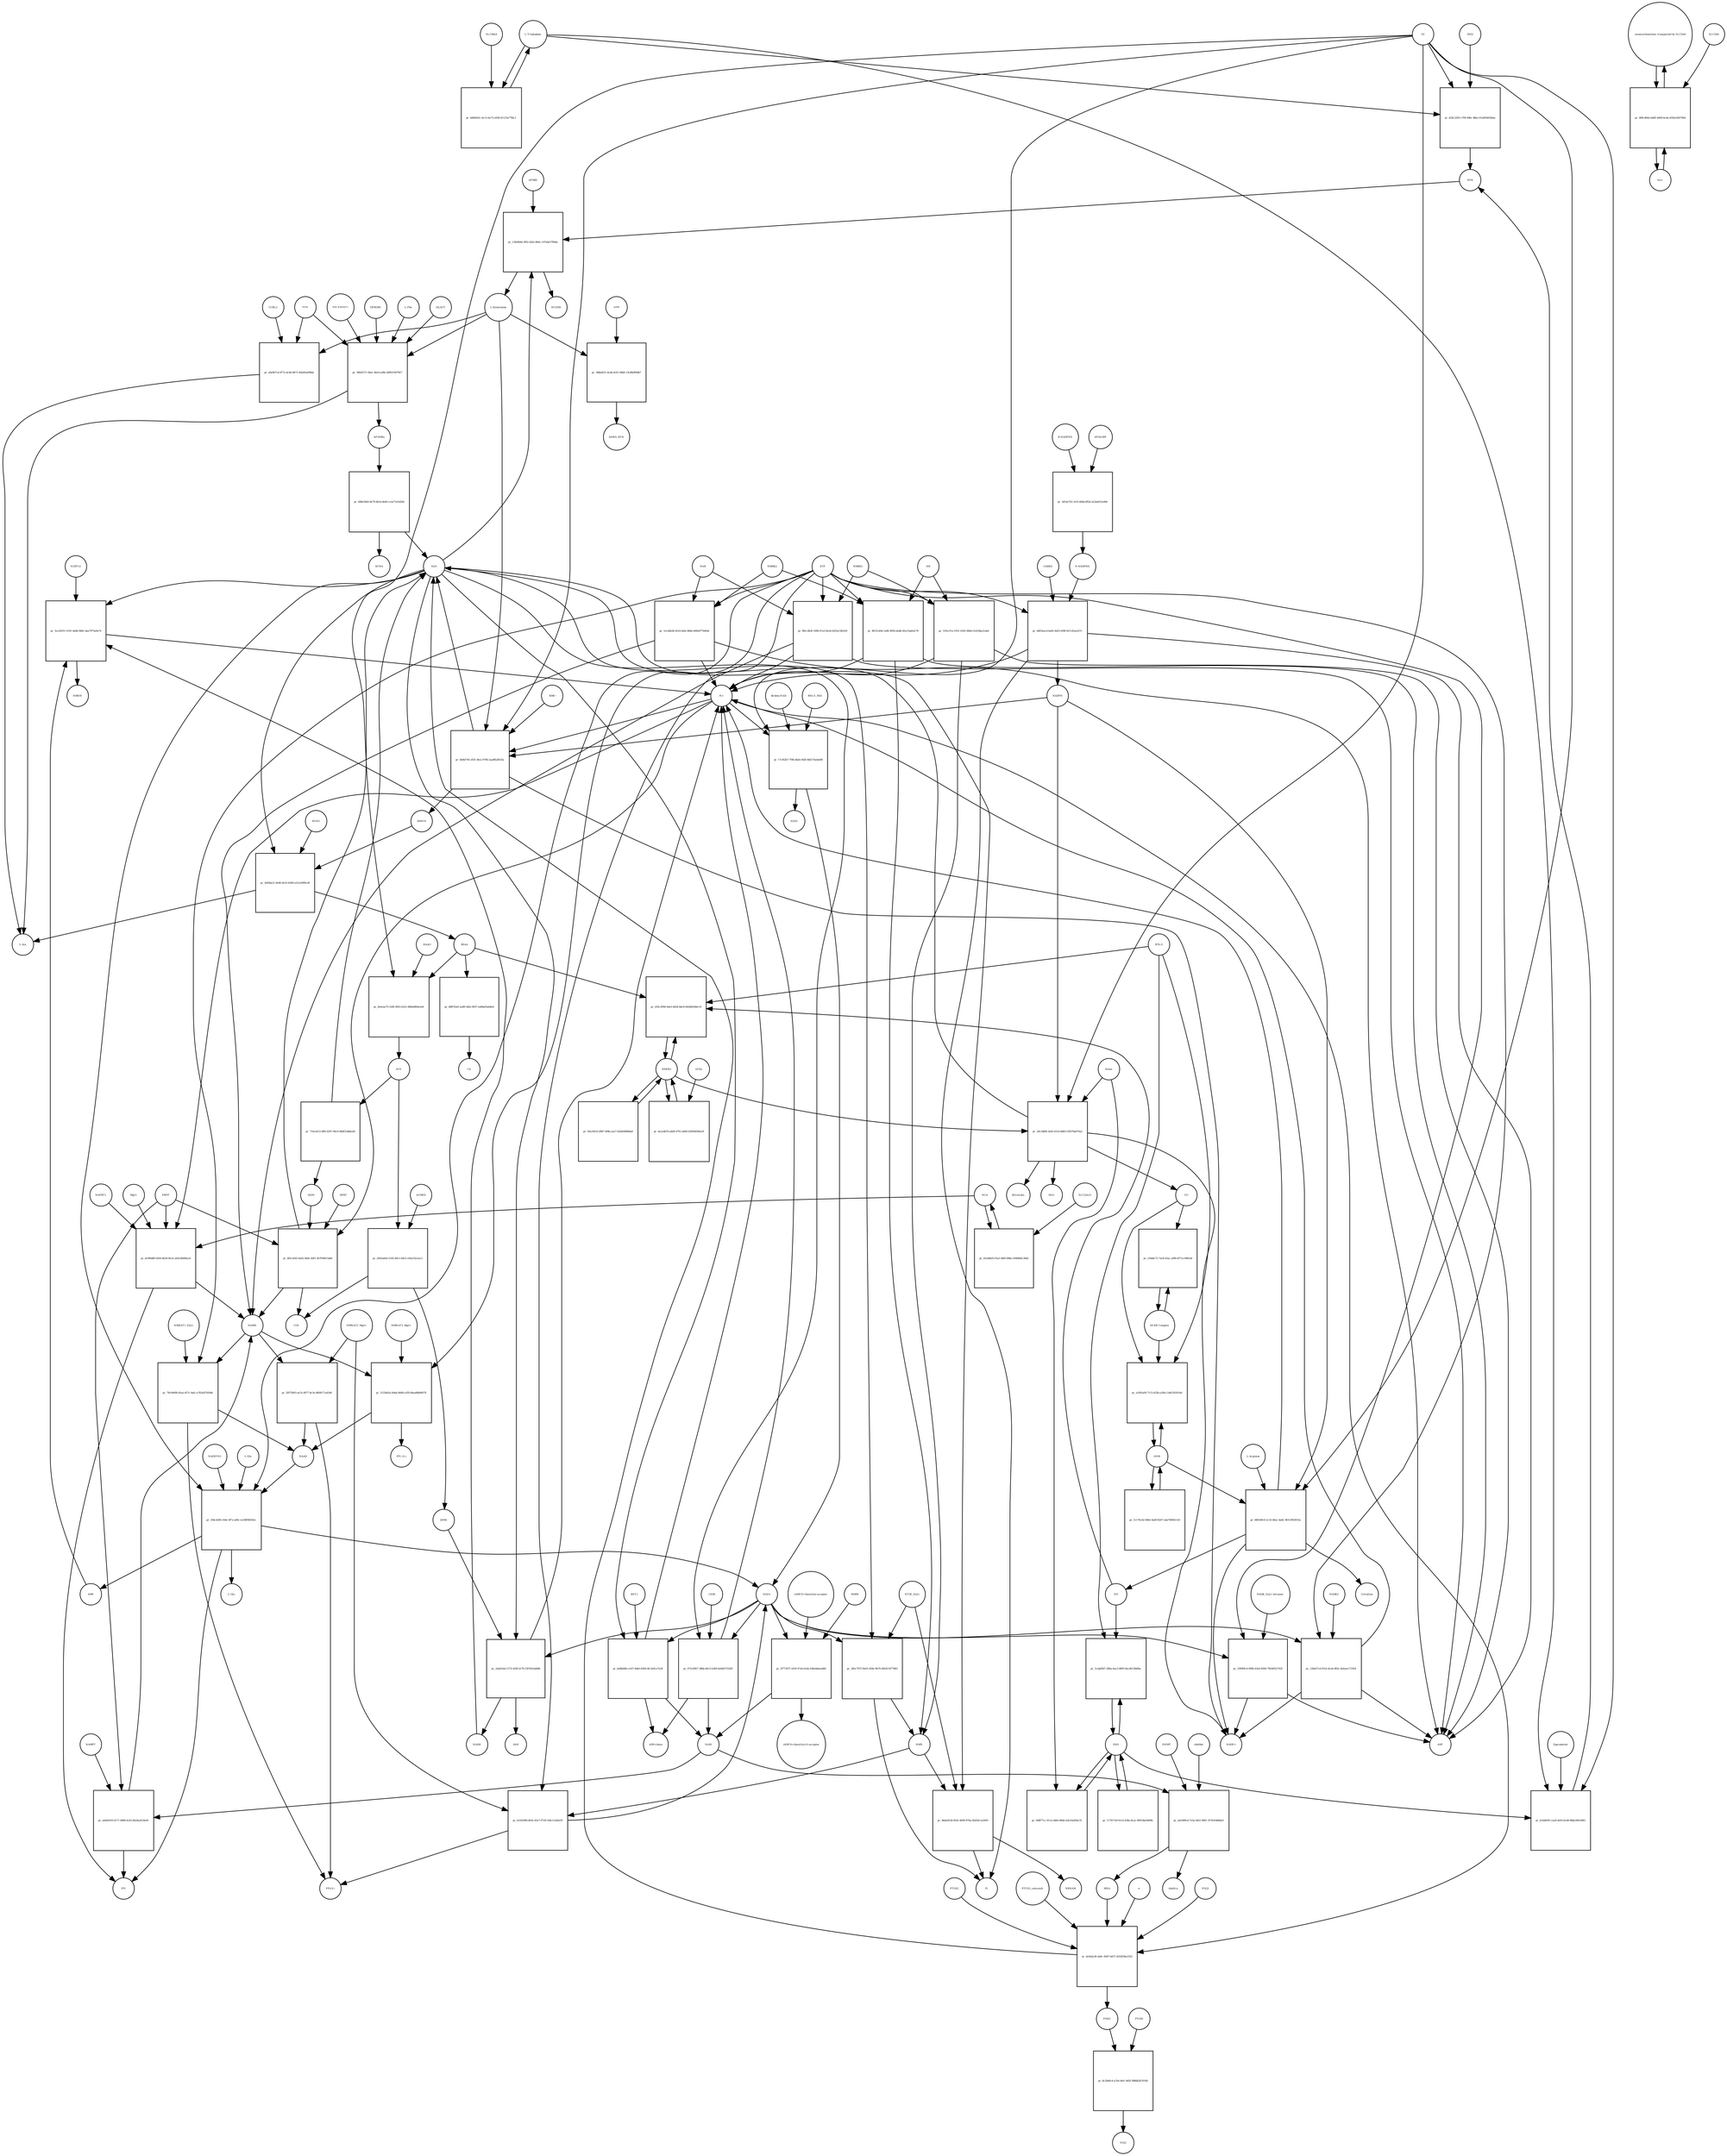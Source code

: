 strict digraph  {
"L-Tryptophan" [annotation="urn_miriam_obo.chebi_CHEBI%3A57912", bipartite=0, cls="simple chemical", fontsize=4, label="L-Tryptophan", shape=circle];
"pr_b06b9a5c-dc13-4a72-a938-d1123a77fbc1" [annotation="", bipartite=1, cls=process, fontsize=4, label="pr_b06b9a5c-dc13-4a72-a938-d1123a77fbc1", shape=square];
SLC36A4 [annotation=urn_miriam_uniprot_Q6YBV0, bipartite=0, cls=macromolecule, fontsize=4, label=SLC36A4, shape=circle];
"pr_d24c2283-c769-49bc-88ee-61a8566546ae" [annotation="", bipartite=1, cls=process, fontsize=4, label="pr_d24c2283-c769-49bc-88ee-61a8566546ae", shape=square];
NFK [annotation="urn_miriam_obo.chebi_CHEBI%3A18377", bipartite=0, cls="simple chemical", fontsize=4, label=NFK, shape=circle];
IDO2 [annotation=urn_miriam_uniprot_Q6ZQW0, bipartite=0, cls=macromolecule, fontsize=4, label=IDO2, shape=circle];
O2 [annotation="urn_miriam_obo.chebi_CHEBI%3A15379", bipartite=0, cls="simple chemical", fontsize=4, label=O2, shape=circle];
"pr_b10d45f5-cea9-4d10-bc68-88da304106f2" [annotation="", bipartite=1, cls=process, fontsize=4, label="pr_b10d45f5-cea9-4d10-bc68-88da304106f2", shape=square];
IDO1 [annotation=urn_miriam_uniprot_P14902, bipartite=0, cls=complex, fontsize=4, label=IDO1, shape=circle];
Epacadostat [annotation="", bipartite=0, cls="simple chemical", fontsize=4, label=Epacadostat, shape=circle];
"pr_136efb0d-3f82-442e-864c-c97abe3780da" [annotation="", bipartite=1, cls=process, fontsize=4, label="pr_136efb0d-3f82-442e-864c-c97abe3780da", shape=square];
"L-Kynurenine" [annotation="urn_miriam_obo.chebi_CHEBI%3A16946", bipartite=0, cls="simple chemical", fontsize=4, label="L-Kynurenine", shape=circle];
AFMID [annotation=urn_miriam_uniprot_Q63HM1, bipartite=0, cls=macromolecule, fontsize=4, label=AFMID, shape=circle];
H2O [annotation="urn_miriam_obo.chebi_CHEBI%3A15377", bipartite=0, cls="simple chemical", fontsize=4, label=H2O, shape=circle];
HCOOH [annotation="urn_miriam_obo.chebi_CHEBI%3A30751", bipartite=0, cls="simple chemical", fontsize=4, label=HCOOH, shape=circle];
"pr_58fd2571-04a1-4fa9-a28b-2d9931907827" [annotation="", bipartite=1, cls=process, fontsize=4, label="pr_58fd2571-04a1-4fa9-a28b-2d9931907827", shape=square];
"AP-DOBu" [annotation="urn_miriam_obo.chebi_CHEBI%3A17442", bipartite=0, cls="simple chemical", fontsize=4, label="AP-DOBu", shape=circle];
"PXLP-KYAT1" [annotation="urn_miriam_uniprot_Q16773|urn_miriam_obo.chebi_CHEBI%3A18405", bipartite=0, cls="complex multimer", fontsize=4, label="PXLP-KYAT1", shape=circle];
I3PROPA [annotation="urn_miriam_obo.chebi_CHEBI%3A43580", bipartite=0, cls=macromolecule, fontsize=4, label=I3PROPA, shape=circle];
"L-Phe" [annotation="urn_miriam_obo.chebi_CHEBI%3A58095", bipartite=0, cls="simple chemical", fontsize=4, label="L-Phe", shape=circle];
I3LACT [annotation="urn_miriam_obo.chebi_CHEBI%3A55528", bipartite=0, cls=macromolecule, fontsize=4, label=I3LACT, shape=circle];
PYR [annotation="urn_miriam_obo.chebi_CHEBI%3A15361", bipartite=0, cls="simple chemical", fontsize=4, label=PYR, shape=circle];
"L-Ala" [annotation="urn_miriam_obo.chebi_CHEBI%3A57972", bipartite=0, cls="simple chemical", fontsize=4, label="L-Ala", shape=circle];
"pr_a8a967cd-877a-4c84-8673-49a0feaf08da" [annotation="", bipartite=1, cls=process, fontsize=4, label="pr_a8a967cd-877a-4c84-8673-49a0feaf08da", shape=square];
CCBL2 [annotation=urn_miriam_uniprot_Q6YP21, bipartite=0, cls="macromolecule multimer", fontsize=4, label=CCBL2, shape=circle];
"pr_688e58d3-8e79-4b1d-bb4f-ccea7141d20d" [annotation="", bipartite=1, cls=process, fontsize=4, label="pr_688e58d3-8e79-4b1d-bb4f-ccea7141d20d", shape=square];
KYNA [annotation="urn_miriam_obo.chebi_CHEBI%3A18344", bipartite=0, cls="simple chemical", fontsize=4, label=KYNA, shape=circle];
"pr_6b9ef781-d5f1-4fe2-979b-2aa8fb2f633a" [annotation="", bipartite=1, cls=process, fontsize=4, label="pr_6b9ef781-d5f1-4fe2-979b-2aa8fb2f633a", shape=square];
"3HKYN" [annotation="urn_miriam_obo.chebi_CHEBI%3A17380", bipartite=0, cls="simple chemical", fontsize=4, label="3HKYN", shape=circle];
KMO [annotation=urn_miriam_uniprot_O15229, bipartite=0, cls=macromolecule, fontsize=4, label=KMO, shape=circle];
NADPH [annotation="urn_miriam_obo.chebi_CHEBI%3A16474", bipartite=0, cls="simple chemical", fontsize=4, label=NADPH, shape=circle];
"H+" [annotation="urn_miriam_obo.chebi_CHEBI%3A15378", bipartite=0, cls="simple chemical", fontsize=4, label="H+", shape=circle];
"NADP+" [annotation="urn_miriam_obo.chebi_CHEBI%3A18009", bipartite=0, cls="simple chemical", fontsize=4, label="NADP+", shape=circle];
"pr_4ef6ba21-de46-4e52-b569-e22cb3f85cdf" [annotation="", bipartite=1, cls=process, fontsize=4, label="pr_4ef6ba21-de46-4e52-b569-e22cb3f85cdf", shape=square];
"3HAA" [annotation="urn_miriam_obo.chebi_CHEBI%3A15793", bipartite=0, cls="simple chemical", fontsize=4, label="3HAA", shape=circle];
KYNU [annotation=urn_miriam_uniprot_Q16719, bipartite=0, cls="macromolecule multimer", fontsize=4, label=KYNU, shape=circle];
"pr_8eeeae75-528f-4953-b321-d864d964e2e6" [annotation="", bipartite=1, cls=process, fontsize=4, label="pr_8eeeae75-528f-4953-b321-d864d964e2e6", shape=square];
ACS [annotation="urn_miriam_obo.chebi_CHEBI%3A29044", bipartite=0, cls="simple chemical", fontsize=4, label=ACS, shape=circle];
HAAO [annotation=urn_miriam_uniprot_P46952, bipartite=0, cls=macromolecule, fontsize=4, label=HAAO, shape=circle];
"pr_d3b5a0eb-2183-4d11-b9c5-c6facf2e2ac2" [annotation="", bipartite=1, cls=process, fontsize=4, label="pr_d3b5a0eb-2183-4d11-b9c5-c6facf2e2ac2", shape=square];
"2AMA" [annotation="urn_miriam_obo.chebi_CHEBI%3A15745", bipartite=0, cls="simple chemical", fontsize=4, label="2AMA", shape=circle];
ACMSD [annotation=urn_miriam_uniprot_Q8TDX5, bipartite=0, cls="macromolecule multimer", fontsize=4, label=ACMSD, shape=circle];
CO2 [annotation="urn_miriam_obo.chebi_CHEBI%3A16526", bipartite=0, cls="simple chemical", fontsize=4, label=CO2, shape=circle];
"pr_2ab41fed-1572-454f-b17b-53f1f0cbdd9b" [annotation="", bipartite=1, cls=process, fontsize=4, label="pr_2ab41fed-1572-454f-b17b-53f1f0cbdd9b", shape=square];
"2AM" [annotation="urn_miriam_obo.chebi_CHEBI%3A16886", bipartite=0, cls="simple chemical", fontsize=4, label="2AM", shape=circle];
"NAD+" [annotation="urn_miriam_obo.chebi_CHEBI%3A57540", bipartite=0, cls="simple chemical", fontsize=4, label="NAD+", shape=circle];
NADH [annotation="urn_miriam_obo.chebi_CHEBI%3A57945", bipartite=0, cls="simple chemical", fontsize=4, label=NADH, shape=circle];
"pr_716ce613-0ff6-4397-96c9-98df318bdcb8" [annotation="", bipartite=1, cls=process, fontsize=4, label="pr_716ce613-0ff6-4397-96c9-98df318bdcb8", shape=square];
QUIN [annotation="urn_miriam_obo.chebi_CHEBI%3A16675", bipartite=0, cls="simple chemical", fontsize=4, label=QUIN, shape=circle];
"pr_58bebf31-dcdd-4c61-94b6-13c88eff8db7" [annotation="", bipartite=1, cls=process, fontsize=4, label="pr_58bebf31-dcdd-4c61-94b6-13c88eff8db7", shape=square];
AHR [annotation=urn_miriam_uniprot_P35869, bipartite=0, cls=macromolecule, fontsize=4, label=AHR, shape=circle];
"AHR/L-KYN" [annotation="", bipartite=0, cls=complex, fontsize=4, label="AHR/L-KYN", shape=circle];
"pr_5cabd5b7-286a-4ac2-8895-8ec4613bbfba" [annotation="", bipartite=1, cls=process, fontsize=4, label="pr_5cabd5b7-286a-4ac2-8895-8ec4613bbfba", shape=square];
NO [annotation="urn_miriam_obo.chebi_CHEBI%3A16480", bipartite=0, cls="simple chemical", fontsize=4, label=NO, shape=circle];
"IFN-G" [annotation=urn_miriam_uniprot_Q14609, bipartite=0, cls=macromolecule, fontsize=4, label="IFN-G", shape=circle];
iNOS [annotation=urn_miriam_uniprot_P35228, bipartite=0, cls=macromolecule, fontsize=4, label=iNOS, shape=circle];
"pr_a1002ef4-7115-433b-a29d-c1dd1502014d" [annotation="", bipartite=1, cls=process, fontsize=4, label="pr_a1002ef4-7115-433b-a29d-c1dd1502014d", shape=square];
"Nf-KB Complex" [annotation="urn_miriam_uniprot_P19838|urn_miriam_uniprot_Q04206|urn_miriam_uniprot_Q00653", bipartite=0, cls=complex, fontsize=4, label="Nf-KB Complex", shape=circle];
CO [annotation="urn_miriam_obo.chebi_CHEBI%3A17245", bipartite=0, cls="simple chemical", fontsize=4, label=CO, shape=circle];
"L-Arginine" [annotation="urn_miriam_obo.chebi_CHEBI%3A16467", bipartite=0, cls="simple chemical", fontsize=4, label="L-Arginine", shape=circle];
"pr_680249c6-2c33-46ac-ba8c-96313f02933a" [annotation="", bipartite=1, cls=process, fontsize=4, label="pr_680249c6-2c33-46ac-ba8c-96313f02933a", shape=square];
Citrulline [annotation="urn_miriam_obo.chebi_CHEBI%3A16349", bipartite=0, cls="simple chemical", fontsize=4, label=Citrulline, shape=circle];
"pr_5c176cd2-9d0e-4a49-8247-ada706941143" [annotation="", bipartite=1, cls=process, fontsize=4, label="pr_5c176cd2-9d0e-4a49-8247-ada706941143", shape=square];
"pr_7c7617a9-61c6-438a-8cac-8f053be9409b" [annotation="", bipartite=1, cls=process, fontsize=4, label="pr_7c7617a9-61c6-438a-8cac-8f053be9409b", shape=square];
"R-NADPHX" [annotation="urn_miriam_obo.chebi_CHEBI%3A64085", bipartite=0, cls="simple chemical", fontsize=4, label="R-NADPHX", shape=circle];
"pr_3d14e702-3cf3-40bb-8f5d-2a24a812e49d" [annotation="", bipartite=1, cls=process, fontsize=4, label="pr_3d14e702-3cf3-40bb-8f5d-2a24a812e49d", shape=square];
"S-NADPHX" [annotation="urn_miriam_obo.chebi_CHEBI%3A64084", bipartite=0, cls="simple chemical", fontsize=4, label="S-NADPHX", shape=circle];
APOA1BP [annotation=urn_miriam_uniprot_O95544, bipartite=0, cls="macromolecule multimer", fontsize=4, label=APOA1BP, shape=circle];
"pr_dd93eacd-ba83-4d25-b99f-bf1145ae437c" [annotation="", bipartite=1, cls=process, fontsize=4, label="pr_dd93eacd-ba83-4d25-b99f-bf1145ae437c", shape=square];
CARKD [annotation=urn_miriam_uniprot_Q8IW45, bipartite=0, cls=macromolecule, fontsize=4, label=CARKD, shape=circle];
ATP [annotation="urn_miriam_obo.chebi_CHEBI%3A30616", bipartite=0, cls="simple chemical", fontsize=4, label=ATP, shape=circle];
ADP [annotation="urn_miriam_obo.chebi_CHEBI%3A456216", bipartite=0, cls="simple chemical", fontsize=4, label=ADP, shape=circle];
Pi [annotation="urn_miriam_obo.chebi_CHEBI%3A18367", bipartite=0, cls="simple chemical", fontsize=4, label=Pi, shape=circle];
"pr_12bb37cd-931d-4ceb-983c-6afeee171854" [annotation="", bipartite=1, cls=process, fontsize=4, label="pr_12bb37cd-931d-4ceb-983c-6afeee171854", shape=square];
NADK2 [annotation=urn_miriam_uniprot_Q4G0N4, bipartite=0, cls="macromolecule multimer", fontsize=4, label=NADK2, shape=circle];
NAMN [annotation="urn_miriam_obo.chebi_CHEBI%3A15763", bipartite=0, cls="simple chemical", fontsize=4, label=NAMN, shape=circle];
"pr_1533b45a-b9ab-4088-a1f8-0bead8d04078" [annotation="", bipartite=1, cls=process, fontsize=4, label="pr_1533b45a-b9ab-4088-a1f8-0bead8d04078", shape=square];
NAAD [annotation="urn_miriam_obo.chebi_CHEBI%3A18304", bipartite=0, cls="simple chemical", fontsize=4, label=NAAD, shape=circle];
"NMNAT3_Mg2+" [annotation="urn_miriam_uniprot_Q96T66|urn_miriam_obo.chebi_CHEBI%3A18420", bipartite=0, cls="complex multimer", fontsize=4, label="NMNAT3_Mg2+", shape=circle];
"PPi (3-)" [annotation="urn_miriam_obo.chebi_CHEBI%3A33019", bipartite=0, cls="simple chemical", fontsize=4, label="PPi (3-)", shape=circle];
"pr_5f975003-ae7e-4977-bc3e-8608171a4340" [annotation="", bipartite=1, cls=process, fontsize=4, label="pr_5f975003-ae7e-4977-bc3e-8608171a4340", shape=square];
"NMNAT2_Mg2+" [annotation="urn_miriam_uniprot_Q9BZQ4|urn_miriam_obo.chebi_CHEBI%3A18420", bipartite=0, cls=complex, fontsize=4, label="NMNAT2_Mg2+", shape=circle];
"PPi(3-)" [annotation="urn_miriam_obo.chebi_CHEBI%3A33019", bipartite=0, cls="simple chemical", fontsize=4, label="PPi(3-)", shape=circle];
NAR [annotation="urn_miriam_obo.chebi_CHEBI%3A58527", bipartite=0, cls="simple chemical", fontsize=4, label=NAR, shape=circle];
"pr_89cc9b3f-1698-47a3-8e2d-42f3a12fb220" [annotation="", bipartite=1, cls=process, fontsize=4, label="pr_89cc9b3f-1698-47a3-8e2d-42f3a12fb220", shape=square];
NMRK1 [annotation=urn_miriam_uniprot_Q9NWW6, bipartite=0, cls=macromolecule, fontsize=4, label=NMRK1, shape=circle];
"pr_1ec4db36-d1e9-4afe-8b8e-b90e877b4f4d" [annotation="", bipartite=1, cls=process, fontsize=4, label="pr_1ec4db36-d1e9-4afe-8b8e-b90e877b4f4d", shape=square];
NMRK2 [annotation=urn_miriam_uniprot_Q9NPI5, bipartite=0, cls=macromolecule, fontsize=4, label=NMRK2, shape=circle];
"pr_184c4284-10dc-4f7a-a60c-ee36f94503ec" [annotation="", bipartite=1, cls=process, fontsize=4, label="pr_184c4284-10dc-4f7a-a60c-ee36f94503ec", shape=square];
NADSYN1 [annotation=urn_miriam_uniprot_Q6IA69, bipartite=0, cls="macromolecule multimer", fontsize=4, label=NADSYN1, shape=circle];
"L-Gln" [annotation="urn_miriam_obo.chebi_CHEBI%3A58359", bipartite=0, cls="simple chemical", fontsize=4, label="L-Gln", shape=circle];
"L-Glu" [annotation="urn_miriam_obo.chebi_CHEBI%3A29985", bipartite=0, cls="simple chemical", fontsize=4, label="L-Glu", shape=circle];
AMP [annotation="urn_miriam_obo.chebi_CHEBI%3A16027", bipartite=0, cls="simple chemical", fontsize=4, label=AMP, shape=circle];
PPi [annotation="urn_miriam_obo.chebi_CHEBI%3A29888", bipartite=0, cls="simple chemical", fontsize=4, label=PPi, shape=circle];
NMN [annotation="urn_miriam_obo.chebi_CHEBI%3A14649", bipartite=0, cls="simple chemical", fontsize=4, label=NMN, shape=circle];
"pr_b10250f8-d03e-45a7-9729-326c1c6d2e5f" [annotation="", bipartite=1, cls=process, fontsize=4, label="pr_b10250f8-d03e-45a7-9729-326c1c6d2e5f", shape=square];
NR [annotation="urn_miriam_obo.chebi_CHEBI%3A15927", bipartite=0, cls="simple chemical", fontsize=4, label=NR, shape=circle];
"pr_319ccf1a-1031-4182-96b6-01d14ba21ab4" [annotation="", bipartite=1, cls=process, fontsize=4, label="pr_319ccf1a-1031-4182-96b6-01d14ba21ab4", shape=square];
"pr_8015c40d-1a66-4956-bedb-45a15adeb178" [annotation="", bipartite=1, cls=process, fontsize=4, label="pr_8015c40d-1a66-4956-bedb-45a15adeb178", shape=square];
NCA [annotation="urn_miriam_obo.chebi_CHEBI%3A32544", bipartite=0, cls="simple chemical", fontsize=4, label=NCA, shape=circle];
"pr_dcf89d8f-6264-4b34-9ec6-2d3a38d40a1d" [annotation="", bipartite=1, cls=process, fontsize=4, label="pr_dcf89d8f-6264-4b34-9ec6-2d3a38d40a1d", shape=square];
NAPRT1 [annotation=urn_miriam_uniprot_Q6XQN6, bipartite=0, cls="macromolecule multimer", fontsize=4, label=NAPRT1, shape=circle];
"Mg2+" [annotation="urn_miriam_obo.chebi_CHEBI%3A18420", bipartite=0, cls="simple chemical", fontsize=4, label="Mg2+", shape=circle];
PRPP [annotation="urn_miriam_obo.chebi_CHEBI%3A17111", bipartite=0, cls="simple chemical", fontsize=4, label=PRPP, shape=circle];
"pr_5f773471-b33f-47a4-b1da-b3be4deaa466" [annotation="", bipartite=1, cls=process, fontsize=4, label="pr_5f773471-b33f-47a4-b1da-b3be4deaa466", shape=square];
NAM [annotation="urn_miriam_obo.chebi_CHEBI%3A17154", bipartite=0, cls="simple chemical", fontsize=4, label=NAM, shape=circle];
PARPs [annotation="urn_miriam_uniprot_Q8N5Y8|urn_miriam_uniprot_Q53GL7|urn_miriam_uniprot_Q8IXQ6", bipartite=0, cls=macromolecule, fontsize=4, label=PARPs, shape=circle];
"(ADP-D-ribosyl)(n)-acceptor" [annotation="urn_miriam_obo.chebi_CHEBI%3A133202", bipartite=0, cls="simple chemical", fontsize=4, label="(ADP-D-ribosyl)(n)-acceptor", shape=circle];
"(ADP-D-ribosyl)(n+1)-acceptor" [annotation="urn_miriam_obo.chebi_CHEBI%3A133203", bipartite=0, cls="simple chemical", fontsize=4, label="(ADP-D-ribosyl)(n+1)-acceptor", shape=circle];
"pr_a4442010-6171-4890-b143-6b24a2fc8e50" [annotation="", bipartite=1, cls=process, fontsize=4, label="pr_a4442010-6171-4890-b143-6b24a2fc8e50", shape=square];
NAMPT [annotation=urn_miriam_uniprot_P43490, bipartite=0, cls=macromolecule, fontsize=4, label=NAMPT, shape=circle];
"pr_a9c689cd-7e3a-4451-88f1-357b35486da5" [annotation="", bipartite=1, cls=process, fontsize=4, label="pr_a9c689cd-7e3a-4451-88f1-357b35486da5", shape=square];
MNA [annotation="urn_miriam_obo.chebi_CHEBI%3A16797", bipartite=0, cls="simple chemical", fontsize=4, label=MNA, shape=circle];
NNMT [annotation=urn_miriam_uniprot_P40261, bipartite=0, cls=macromolecule, fontsize=4, label=NNMT, shape=circle];
AdoMet [annotation="urn_miriam_obo.chebi_CHEBI%3A15414", bipartite=0, cls="simple chemical", fontsize=4, label=AdoMet, shape=circle];
AdoHcy [annotation="urn_miriam_obo.chebi_CHEBI%3A16680", bipartite=0, cls="simple chemical", fontsize=4, label=AdoHcy, shape=circle];
"pr_4f5c3443-4a92-46dc-b0f1-3b7f94815dd4" [annotation="", bipartite=1, cls=process, fontsize=4, label="pr_4f5c3443-4a92-46dc-b0f1-3b7f94815dd4", shape=square];
QPRT [annotation=urn_miriam_uniprot_Q15274, bipartite=0, cls=macromolecule, fontsize=4, label=QPRT, shape=circle];
"pr_3369f9c4-0906-43e0-8564-7fb56952742f" [annotation="", bipartite=1, cls=process, fontsize=4, label="pr_3369f9c4-0906-43e0-8564-7fb56952742f", shape=square];
"NADK_Zn2+ tetramer" [annotation="urn_miriam_uniprot_O95544|urn_miriam_obo.chebi_CHEBI%3A29105", bipartite=0, cls="complex multimer", fontsize=4, label="NADK_Zn2+ tetramer", shape=circle];
"pr_b44bd4fe-a167-4de6-b560-4fc3e9ce7a28" [annotation="", bipartite=1, cls=process, fontsize=4, label="pr_b44bd4fe-a167-4de6-b560-4fc3e9ce7a28", shape=square];
"ADP-ribose" [annotation="urn_miriam_obo.chebi_CHEBI%3A57967", bipartite=0, cls="simple chemical", fontsize=4, label="ADP-ribose", shape=circle];
BST1 [annotation=urn_miriam_uniprot_Q10588, bipartite=0, cls="macromolecule multimer", fontsize=4, label=BST1, shape=circle];
"pr_972c60b7-38bb-46c5-b369-4ebfd37354f1" [annotation="", bipartite=1, cls=process, fontsize=4, label="pr_972c60b7-38bb-46c5-b369-4ebfd37354f1", shape=square];
CD38 [annotation=urn_miriam_uniprot_P28907, bipartite=0, cls=macromolecule, fontsize=4, label=CD38, shape=circle];
"dh-beta-NAD" [annotation="urn_miriam_obo.chebi_CHEBI%3A90171|urn_miriam_obo.chebi_CHEBI%3A90174", bipartite=0, cls="simple chemical", fontsize=4, label="dh-beta-NAD", shape=circle];
"pr_17cf42b7-7f9b-4beb-9d2f-6b6174a0a6f8" [annotation="", bipartite=1, cls=process, fontsize=4, label="pr_17cf42b7-7f9b-4beb-9d2f-6b6174a0a6f8", shape=square];
H2O2 [annotation="urn_miriam_obo.chebi_CHEBI%3A16240", bipartite=0, cls="simple chemical", fontsize=4, label=H2O2, shape=circle];
RNLS_FAD [annotation="urn_miriam_uniprot_Q5VYX0|urn_miriam_obo.chebi_CHEBI%3A16238", bipartite=0, cls=complex, fontsize=4, label=RNLS_FAD, shape=circle];
"pr_3b5c7675-9e03-458e-9b70-492d11877883" [annotation="", bipartite=1, cls=process, fontsize=4, label="pr_3b5c7675-9e03-458e-9b70-492d11877883", shape=square];
"NT5E_Zn2+" [annotation="urn_miriam_uniprot_P21589|urn_miriam_obo.chebi_CHEBI%3A29105", bipartite=0, cls="complex multimer", fontsize=4, label="NT5E_Zn2+", shape=circle];
"pr_46da923d-003e-4099-870a-d5d30c1a2093" [annotation="", bipartite=1, cls=process, fontsize=4, label="pr_46da923d-003e-4099-870a-d5d30c1a2093", shape=square];
NRNAM [annotation="urn_miriam_obo.chebi_CHEBI%3A15927", bipartite=0, cls="simple chemical", fontsize=4, label=NRNAM, shape=circle];
"pr_d1ed8a93-f5a3-4bf0-89be-5940bf6c38d2" [annotation="", bipartite=1, cls=process, fontsize=4, label="pr_d1ed8a93-f5a3-4bf0-89be-5940bf6c38d2", shape=square];
SLC22A13 [annotation=urn_miriam_uniprot_Q9Y226, bipartite=0, cls=macromolecule, fontsize=4, label=SLC22A13, shape=circle];
"pr_5ce30351-0191-4a8b-98d1-daa7973a9a74" [annotation="", bipartite=1, cls=process, fontsize=4, label="pr_5ce30351-0191-4a8b-98d1-daa7973a9a74", shape=square];
NMNH [annotation="urn_miriam_obo.chebi_CHEBI%3A74452", bipartite=0, cls="simple chemical", fontsize=4, label=NMNH, shape=circle];
NUDT12 [annotation=urn_miriam_uniprot_Q9BQG2, bipartite=0, cls=macromolecule, fontsize=4, label=NUDT12, shape=circle];
"pr_78c04699-d1ae-457c-bafc-e765a874504b" [annotation="", bipartite=1, cls=process, fontsize=4, label="pr_78c04699-d1ae-457c-bafc-e765a874504b", shape=square];
"NMNAT1_Zn2+" [annotation="urn_miriam_uniprot_Q9HAN9|urn_miriam_obo.chebi_CHEBI%3A29105", bipartite=0, cls="complex multimer", fontsize=4, label="NMNAT1_Zn2+", shape=circle];
PGG2 [annotation="urn_miriam_obo.chebi_CHEBI%3A27647", bipartite=0, cls="simple chemical", fontsize=4, label=PGG2, shape=circle];
"pr_dc6a6a30-ab9c-49d7-b437-d16283ba1052" [annotation="", bipartite=1, cls=process, fontsize=4, label="pr_dc6a6a30-ab9c-49d7-b437-d16283ba1052", shape=square];
PGH2 [annotation="urn_miriam_obo.chebi_CHEBI%3A15554", bipartite=0, cls="simple chemical", fontsize=4, label=PGH2, shape=circle];
PTGS2 [annotation=urn_miriam_uniprot_P35354, bipartite=0, cls="macromolecule multimer", fontsize=4, label=PTGS2, shape=circle];
PTCS2_celecoxib [annotation="urn_miriam_uniprot_P35354|urn_miriam_obo.chebi_CHEBI%3A41423", bipartite=0, cls=complex, fontsize=4, label=PTCS2_celecoxib, shape=circle];
"e-" [annotation="urn_miriam_obo.chebi_CHEBI%3A10545", bipartite=0, cls="simple chemical", fontsize=4, label="e-", shape=circle];
"pr_8c2bd0c4-a7e6-4efc-8d5f-988db2b76180" [annotation="", bipartite=1, cls=process, fontsize=4, label="pr_8c2bd0c4-a7e6-4efc-8d5f-988db2b76180", shape=square];
PGI2 [annotation="urn_miriam_obo.chebi_CHEBI%3A15552", bipartite=0, cls="simple chemical", fontsize=4, label=PGI2, shape=circle];
PTGIS [annotation=urn_miriam_uniprot_Q16647, bipartite=0, cls=macromolecule, fontsize=4, label=PTGIS, shape=circle];
"monocarboxylates transported by SLC5A8" [annotation="", bipartite=0, cls="simple chemical", fontsize=4, label="monocarboxylates transported by SLC5A8", shape=circle];
"pr_406c4b0a-bdd5-4466-bcda-d18ee260749d" [annotation="", bipartite=1, cls=process, fontsize=4, label="pr_406c4b0a-bdd5-4466-bcda-d18ee260749d", shape=square];
SLC5A8 [annotation=urn_miriam_uniprot_Q8N695, bipartite=0, cls=macromolecule, fontsize=4, label=SLC5A8, shape=circle];
"Na+" [annotation="urn_miriam_obo.chebi_CHEBI%3A29101", bipartite=0, cls="simple chemical", fontsize=4, label="Na+", shape=circle];
HMOX1 [annotation="", bipartite=0, cls=macromolecule, fontsize=4, label=HMOX1, shape=circle];
"pr_d35c3994-9ab3-4d34-bbc8-642b8436bc10" [annotation="", bipartite=1, cls=process, fontsize=4, label="pr_d35c3994-9ab3-4d34-bbc8-642b8436bc10", shape=square];
"pr_50a10010-d967-4f8b-a2a7-642b04f886a8" [annotation="", bipartite=1, cls=process, fontsize=4, label="pr_50a10010-d967-4f8b-a2a7-642b04f886a8", shape=square];
Heme [annotation="urn_miriam_obo.chebi_CHEBI%3A30413", bipartite=0, cls="simple chemical", fontsize=4, label=Heme, shape=circle];
"pr_29c248f8-3e05-4314-8d65-f39378e670a2" [annotation="", bipartite=1, cls=process, fontsize=4, label="pr_29c248f8-3e05-4314-8d65-f39378e670a2", shape=square];
Biliverdin [annotation="urn_miriam_obo.chebi_CHEBI%3A17033", bipartite=0, cls="simple chemical", fontsize=4, label=Biliverdin, shape=circle];
"Fe2+" [annotation="urn_miriam_obo.chebi_CHEBI%3A29033", bipartite=0, cls="simple chemical", fontsize=4, label="Fe2+", shape=circle];
"pr_6a1edb76-a8d9-4791-b660-65f09d506e59" [annotation="", bipartite=1, cls=process, fontsize=4, label="pr_6a1edb76-a8d9-4791-b660-65f09d506e59", shape=square];
Orf3a [annotation="urn_miriam_ncbiprotein_BCD58754|urn_miriam_uniprot_P0DTC3", bipartite=0, cls=macromolecule, fontsize=4, label=Orf3a, shape=circle];
"pr_cf4ddc72-7a54-43ac-af96-6f71cc996cbf" [annotation="", bipartite=1, cls=process, fontsize=4, label="pr_cf4ddc72-7a54-43ac-af96-6f71cc996cbf", shape=square];
"pr_048f77cc-811a-440e-88de-b3e10a85bc35" [annotation="", bipartite=1, cls=process, fontsize=4, label="pr_048f77cc-811a-440e-88de-b3e10a85bc35", shape=square];
"pr_888762ef-aa89-44fa-9037-a46baf5ab8ed" [annotation="", bipartite=1, cls="omitted process", fontsize=4, label="pr_888762ef-aa89-44fa-9037-a46baf5ab8ed", shape=square];
CA [annotation="", bipartite=0, cls="simple chemical", fontsize=4, label=CA, shape=circle];
"L-Tryptophan" -> "pr_b06b9a5c-dc13-4a72-a938-d1123a77fbc1"  [annotation="", interaction_type=consumption];
"L-Tryptophan" -> "pr_d24c2283-c769-49bc-88ee-61a8566546ae"  [annotation="", interaction_type=consumption];
"L-Tryptophan" -> "pr_b10d45f5-cea9-4d10-bc68-88da304106f2"  [annotation="", interaction_type=consumption];
"pr_b06b9a5c-dc13-4a72-a938-d1123a77fbc1" -> "L-Tryptophan"  [annotation="", interaction_type=production];
SLC36A4 -> "pr_b06b9a5c-dc13-4a72-a938-d1123a77fbc1"  [annotation="", interaction_type=catalysis];
"pr_d24c2283-c769-49bc-88ee-61a8566546ae" -> NFK  [annotation="", interaction_type=production];
NFK -> "pr_136efb0d-3f82-442e-864c-c97abe3780da"  [annotation="", interaction_type=consumption];
IDO2 -> "pr_d24c2283-c769-49bc-88ee-61a8566546ae"  [annotation="", interaction_type=catalysis];
O2 -> "pr_d24c2283-c769-49bc-88ee-61a8566546ae"  [annotation="", interaction_type=consumption];
O2 -> "pr_b10d45f5-cea9-4d10-bc68-88da304106f2"  [annotation="", interaction_type=consumption];
O2 -> "pr_6b9ef781-d5f1-4fe2-979b-2aa8fb2f633a"  [annotation="", interaction_type=consumption];
O2 -> "pr_8eeeae75-528f-4953-b321-d864d964e2e6"  [annotation="", interaction_type=consumption];
O2 -> "pr_680249c6-2c33-46ac-ba8c-96313f02933a"  [annotation="", interaction_type=consumption];
O2 -> "pr_17cf42b7-7f9b-4beb-9d2f-6b6174a0a6f8"  [annotation="", interaction_type=consumption];
O2 -> "pr_29c248f8-3e05-4314-8d65-f39378e670a2"  [annotation="", interaction_type=consumption];
"pr_b10d45f5-cea9-4d10-bc68-88da304106f2" -> NFK  [annotation="", interaction_type=production];
IDO1 -> "pr_b10d45f5-cea9-4d10-bc68-88da304106f2"  [annotation="urn_miriam_pubmed_29531094|urn_miriam_pubmed_28523098|urn_miriam_pubmed_30338242|urn_miriam_pubmed_32292563", interaction_type=catalysis];
IDO1 -> "pr_5cabd5b7-286a-4ac2-8895-8ec4613bbfba"  [annotation="", interaction_type=consumption];
IDO1 -> "pr_7c7617a9-61c6-438a-8cac-8f053be9409b"  [annotation="", interaction_type=consumption];
IDO1 -> "pr_048f77cc-811a-440e-88de-b3e10a85bc35"  [annotation="", interaction_type=consumption];
Epacadostat -> "pr_b10d45f5-cea9-4d10-bc68-88da304106f2"  [annotation="urn_miriam_pubmed_29531094|urn_miriam_pubmed_28523098|urn_miriam_pubmed_30338242|urn_miriam_pubmed_32292563", interaction_type=inhibition];
"pr_136efb0d-3f82-442e-864c-c97abe3780da" -> "L-Kynurenine"  [annotation="", interaction_type=production];
"pr_136efb0d-3f82-442e-864c-c97abe3780da" -> HCOOH  [annotation="", interaction_type=production];
"L-Kynurenine" -> "pr_58fd2571-04a1-4fa9-a28b-2d9931907827"  [annotation="", interaction_type=consumption];
"L-Kynurenine" -> "pr_a8a967cd-877a-4c84-8673-49a0feaf08da"  [annotation="", interaction_type=consumption];
"L-Kynurenine" -> "pr_6b9ef781-d5f1-4fe2-979b-2aa8fb2f633a"  [annotation="", interaction_type=consumption];
"L-Kynurenine" -> "pr_58bebf31-dcdd-4c61-94b6-13c88eff8db7"  [annotation="", interaction_type=consumption];
AFMID -> "pr_136efb0d-3f82-442e-864c-c97abe3780da"  [annotation=urn_miriam_pubmed_29531094, interaction_type=catalysis];
H2O -> "pr_136efb0d-3f82-442e-864c-c97abe3780da"  [annotation="", interaction_type=consumption];
H2O -> "pr_4ef6ba21-de46-4e52-b569-e22cb3f85cdf"  [annotation="", interaction_type=consumption];
H2O -> "pr_2ab41fed-1572-454f-b17b-53f1f0cbdd9b"  [annotation="", interaction_type=consumption];
H2O -> "pr_184c4284-10dc-4f7a-a60c-ee36f94503ec"  [annotation="", interaction_type=consumption];
H2O -> "pr_b44bd4fe-a167-4de6-b560-4fc3e9ce7a28"  [annotation="", interaction_type=consumption];
H2O -> "pr_972c60b7-38bb-46c5-b369-4ebfd37354f1"  [annotation="", interaction_type=consumption];
H2O -> "pr_3b5c7675-9e03-458e-9b70-492d11877883"  [annotation="", interaction_type=consumption];
H2O -> "pr_46da923d-003e-4099-870a-d5d30c1a2093"  [annotation="", interaction_type=consumption];
H2O -> "pr_5ce30351-0191-4a8b-98d1-daa7973a9a74"  [annotation="", interaction_type=consumption];
"pr_58fd2571-04a1-4fa9-a28b-2d9931907827" -> "AP-DOBu"  [annotation="", interaction_type=production];
"pr_58fd2571-04a1-4fa9-a28b-2d9931907827" -> "L-Ala"  [annotation="", interaction_type=production];
"AP-DOBu" -> "pr_688e58d3-8e79-4b1d-bb4f-ccea7141d20d"  [annotation="", interaction_type=consumption];
"PXLP-KYAT1" -> "pr_58fd2571-04a1-4fa9-a28b-2d9931907827"  [annotation="", interaction_type=catalysis];
I3PROPA -> "pr_58fd2571-04a1-4fa9-a28b-2d9931907827"  [annotation="", interaction_type=inhibition];
"L-Phe" -> "pr_58fd2571-04a1-4fa9-a28b-2d9931907827"  [annotation="", interaction_type=inhibition];
I3LACT -> "pr_58fd2571-04a1-4fa9-a28b-2d9931907827"  [annotation="", interaction_type=inhibition];
PYR -> "pr_58fd2571-04a1-4fa9-a28b-2d9931907827"  [annotation="", interaction_type=consumption];
PYR -> "pr_a8a967cd-877a-4c84-8673-49a0feaf08da"  [annotation="", interaction_type=consumption];
"pr_a8a967cd-877a-4c84-8673-49a0feaf08da" -> "L-Ala"  [annotation="", interaction_type=production];
CCBL2 -> "pr_a8a967cd-877a-4c84-8673-49a0feaf08da"  [annotation="", interaction_type=catalysis];
"pr_688e58d3-8e79-4b1d-bb4f-ccea7141d20d" -> KYNA  [annotation="", interaction_type=production];
"pr_688e58d3-8e79-4b1d-bb4f-ccea7141d20d" -> H2O  [annotation="", interaction_type=production];
"pr_6b9ef781-d5f1-4fe2-979b-2aa8fb2f633a" -> "3HKYN"  [annotation="", interaction_type=production];
"pr_6b9ef781-d5f1-4fe2-979b-2aa8fb2f633a" -> H2O  [annotation="", interaction_type=production];
"pr_6b9ef781-d5f1-4fe2-979b-2aa8fb2f633a" -> "NADP+"  [annotation="", interaction_type=production];
"3HKYN" -> "pr_4ef6ba21-de46-4e52-b569-e22cb3f85cdf"  [annotation="", interaction_type=consumption];
KMO -> "pr_6b9ef781-d5f1-4fe2-979b-2aa8fb2f633a"  [annotation="", interaction_type=catalysis];
NADPH -> "pr_6b9ef781-d5f1-4fe2-979b-2aa8fb2f633a"  [annotation="", interaction_type=consumption];
NADPH -> "pr_680249c6-2c33-46ac-ba8c-96313f02933a"  [annotation="", interaction_type=consumption];
NADPH -> "pr_29c248f8-3e05-4314-8d65-f39378e670a2"  [annotation="", interaction_type=consumption];
"H+" -> "pr_6b9ef781-d5f1-4fe2-979b-2aa8fb2f633a"  [annotation="", interaction_type=consumption];
"H+" -> "pr_dcf89d8f-6264-4b34-9ec6-2d3a38d40a1d"  [annotation="", interaction_type=consumption];
"H+" -> "pr_4f5c3443-4a92-46dc-b0f1-3b7f94815dd4"  [annotation="", interaction_type=consumption];
"H+" -> "pr_17cf42b7-7f9b-4beb-9d2f-6b6174a0a6f8"  [annotation="", interaction_type=consumption];
"H+" -> "pr_dc6a6a30-ab9c-49d7-b437-d16283ba1052"  [annotation="", interaction_type=consumption];
"pr_4ef6ba21-de46-4e52-b569-e22cb3f85cdf" -> "3HAA"  [annotation="", interaction_type=production];
"pr_4ef6ba21-de46-4e52-b569-e22cb3f85cdf" -> "L-Ala"  [annotation="", interaction_type=production];
"3HAA" -> "pr_8eeeae75-528f-4953-b321-d864d964e2e6"  [annotation="", interaction_type=consumption];
"3HAA" -> "pr_d35c3994-9ab3-4d34-bbc8-642b8436bc10"  [annotation="urn_miriam_pubmed_15249210|urn_miriam_pubmed_11287117|urn_miriam_pubmed_12706494", interaction_type=catalysis];
"3HAA" -> "pr_888762ef-aa89-44fa-9037-a46baf5ab8ed"  [annotation="", interaction_type=consumption];
KYNU -> "pr_4ef6ba21-de46-4e52-b569-e22cb3f85cdf"  [annotation="", interaction_type=catalysis];
"pr_8eeeae75-528f-4953-b321-d864d964e2e6" -> ACS  [annotation="", interaction_type=production];
ACS -> "pr_d3b5a0eb-2183-4d11-b9c5-c6facf2e2ac2"  [annotation="", interaction_type=consumption];
ACS -> "pr_716ce613-0ff6-4397-96c9-98df318bdcb8"  [annotation="", interaction_type=consumption];
HAAO -> "pr_8eeeae75-528f-4953-b321-d864d964e2e6"  [annotation="", interaction_type=catalysis];
"pr_d3b5a0eb-2183-4d11-b9c5-c6facf2e2ac2" -> "2AMA"  [annotation="", interaction_type=production];
"pr_d3b5a0eb-2183-4d11-b9c5-c6facf2e2ac2" -> CO2  [annotation="", interaction_type=production];
"2AMA" -> "pr_2ab41fed-1572-454f-b17b-53f1f0cbdd9b"  [annotation="", interaction_type=consumption];
ACMSD -> "pr_d3b5a0eb-2183-4d11-b9c5-c6facf2e2ac2"  [annotation="", interaction_type=catalysis];
"pr_2ab41fed-1572-454f-b17b-53f1f0cbdd9b" -> "2AM"  [annotation="", interaction_type=production];
"pr_2ab41fed-1572-454f-b17b-53f1f0cbdd9b" -> NADH  [annotation="", interaction_type=production];
"pr_2ab41fed-1572-454f-b17b-53f1f0cbdd9b" -> "H+"  [annotation="", interaction_type=production];
"NAD+" -> "pr_2ab41fed-1572-454f-b17b-53f1f0cbdd9b"  [annotation="", interaction_type=consumption];
"NAD+" -> "pr_12bb37cd-931d-4ceb-983c-6afeee171854"  [annotation="", interaction_type=consumption];
"NAD+" -> "pr_5f773471-b33f-47a4-b1da-b3be4deaa466"  [annotation="", interaction_type=consumption];
"NAD+" -> "pr_3369f9c4-0906-43e0-8564-7fb56952742f"  [annotation="", interaction_type=consumption];
"NAD+" -> "pr_b44bd4fe-a167-4de6-b560-4fc3e9ce7a28"  [annotation="", interaction_type=consumption];
"NAD+" -> "pr_972c60b7-38bb-46c5-b369-4ebfd37354f1"  [annotation="", interaction_type=consumption];
"NAD+" -> "pr_3b5c7675-9e03-458e-9b70-492d11877883"  [annotation="", interaction_type=consumption];
NADH -> "pr_5ce30351-0191-4a8b-98d1-daa7973a9a74"  [annotation="", interaction_type=consumption];
"pr_716ce613-0ff6-4397-96c9-98df318bdcb8" -> QUIN  [annotation="", interaction_type=production];
"pr_716ce613-0ff6-4397-96c9-98df318bdcb8" -> H2O  [annotation="", interaction_type=production];
QUIN -> "pr_4f5c3443-4a92-46dc-b0f1-3b7f94815dd4"  [annotation="", interaction_type=consumption];
"pr_58bebf31-dcdd-4c61-94b6-13c88eff8db7" -> "AHR/L-KYN"  [annotation="", interaction_type=production];
AHR -> "pr_58bebf31-dcdd-4c61-94b6-13c88eff8db7"  [annotation="", interaction_type=consumption];
"pr_5cabd5b7-286a-4ac2-8895-8ec4613bbfba" -> IDO1  [annotation="", interaction_type=production];
NO -> "pr_5cabd5b7-286a-4ac2-8895-8ec4613bbfba"  [annotation="urn_miriam_pubmed_23476103|urn_miriam_pubmed_15249210|urn_miriam_pubmed_9126284", interaction_type=inhibition];
NO -> "pr_d35c3994-9ab3-4d34-bbc8-642b8436bc10"  [annotation="urn_miriam_pubmed_15249210|urn_miriam_pubmed_11287117|urn_miriam_pubmed_12706494", interaction_type=catalysis];
"IFN-G" -> "pr_5cabd5b7-286a-4ac2-8895-8ec4613bbfba"  [annotation="urn_miriam_pubmed_23476103|urn_miriam_pubmed_15249210|urn_miriam_pubmed_9126284", interaction_type=catalysis];
"IFN-G" -> "pr_a1002ef4-7115-433b-a29d-c1dd1502014d"  [annotation="urn_miriam_pubmed_9126284|urn_miriam_pubmed_15249210", interaction_type=catalysis];
"IFN-G" -> "pr_d35c3994-9ab3-4d34-bbc8-642b8436bc10"  [annotation="urn_miriam_pubmed_15249210|urn_miriam_pubmed_11287117|urn_miriam_pubmed_12706494", interaction_type=catalysis];
iNOS -> "pr_a1002ef4-7115-433b-a29d-c1dd1502014d"  [annotation="", interaction_type=consumption];
iNOS -> "pr_680249c6-2c33-46ac-ba8c-96313f02933a"  [annotation="urn_miriam_pubmed_15249210|urn_miriam_pubmed_11463332", interaction_type=catalysis];
iNOS -> "pr_5c176cd2-9d0e-4a49-8247-ada706941143"  [annotation="", interaction_type=consumption];
"pr_a1002ef4-7115-433b-a29d-c1dd1502014d" -> iNOS  [annotation="", interaction_type=production];
"Nf-KB Complex" -> "pr_a1002ef4-7115-433b-a29d-c1dd1502014d"  [annotation="urn_miriam_pubmed_9126284|urn_miriam_pubmed_15249210", interaction_type=catalysis];
"Nf-KB Complex" -> "pr_cf4ddc72-7a54-43ac-af96-6f71cc996cbf"  [annotation="", interaction_type=consumption];
CO -> "pr_a1002ef4-7115-433b-a29d-c1dd1502014d"  [annotation="urn_miriam_pubmed_9126284|urn_miriam_pubmed_15249210", interaction_type=inhibition];
CO -> "pr_cf4ddc72-7a54-43ac-af96-6f71cc996cbf"  [annotation=urn_miriam_pubmed_15249210, interaction_type=inhibition];
"L-Arginine" -> "pr_680249c6-2c33-46ac-ba8c-96313f02933a"  [annotation="", interaction_type=consumption];
"pr_680249c6-2c33-46ac-ba8c-96313f02933a" -> Citrulline  [annotation="", interaction_type=production];
"pr_680249c6-2c33-46ac-ba8c-96313f02933a" -> "NADP+"  [annotation="", interaction_type=production];
"pr_680249c6-2c33-46ac-ba8c-96313f02933a" -> "H+"  [annotation="", interaction_type=production];
"pr_680249c6-2c33-46ac-ba8c-96313f02933a" -> NO  [annotation="", interaction_type=production];
"pr_5c176cd2-9d0e-4a49-8247-ada706941143" -> iNOS  [annotation="", interaction_type=production];
"pr_7c7617a9-61c6-438a-8cac-8f053be9409b" -> IDO1  [annotation="", interaction_type=production];
"R-NADPHX" -> "pr_3d14e702-3cf3-40bb-8f5d-2a24a812e49d"  [annotation="", interaction_type=consumption];
"pr_3d14e702-3cf3-40bb-8f5d-2a24a812e49d" -> "S-NADPHX"  [annotation="", interaction_type=production];
"S-NADPHX" -> "pr_dd93eacd-ba83-4d25-b99f-bf1145ae437c"  [annotation="", interaction_type=consumption];
APOA1BP -> "pr_3d14e702-3cf3-40bb-8f5d-2a24a812e49d"  [annotation="", interaction_type=catalysis];
"pr_dd93eacd-ba83-4d25-b99f-bf1145ae437c" -> NADPH  [annotation="", interaction_type=production];
"pr_dd93eacd-ba83-4d25-b99f-bf1145ae437c" -> ADP  [annotation="", interaction_type=production];
"pr_dd93eacd-ba83-4d25-b99f-bf1145ae437c" -> "H+"  [annotation="", interaction_type=production];
"pr_dd93eacd-ba83-4d25-b99f-bf1145ae437c" -> Pi  [annotation="", interaction_type=production];
CARKD -> "pr_dd93eacd-ba83-4d25-b99f-bf1145ae437c"  [annotation="", interaction_type=catalysis];
ATP -> "pr_dd93eacd-ba83-4d25-b99f-bf1145ae437c"  [annotation="", interaction_type=consumption];
ATP -> "pr_12bb37cd-931d-4ceb-983c-6afeee171854"  [annotation="", interaction_type=consumption];
ATP -> "pr_1533b45a-b9ab-4088-a1f8-0bead8d04078"  [annotation="", interaction_type=consumption];
ATP -> "pr_89cc9b3f-1698-47a3-8e2d-42f3a12fb220"  [annotation="", interaction_type=consumption];
ATP -> "pr_1ec4db36-d1e9-4afe-8b8e-b90e877b4f4d"  [annotation="", interaction_type=consumption];
ATP -> "pr_184c4284-10dc-4f7a-a60c-ee36f94503ec"  [annotation="", interaction_type=consumption];
ATP -> "pr_b10250f8-d03e-45a7-9729-326c1c6d2e5f"  [annotation="", interaction_type=consumption];
ATP -> "pr_319ccf1a-1031-4182-96b6-01d14ba21ab4"  [annotation="", interaction_type=consumption];
ATP -> "pr_8015c40d-1a66-4956-bedb-45a15adeb178"  [annotation="", interaction_type=consumption];
ATP -> "pr_3369f9c4-0906-43e0-8564-7fb56952742f"  [annotation="", interaction_type=consumption];
ATP -> "pr_78c04699-d1ae-457c-bafc-e765a874504b"  [annotation="", interaction_type=consumption];
"pr_12bb37cd-931d-4ceb-983c-6afeee171854" -> "NADP+"  [annotation="", interaction_type=production];
"pr_12bb37cd-931d-4ceb-983c-6afeee171854" -> ADP  [annotation="", interaction_type=production];
"pr_12bb37cd-931d-4ceb-983c-6afeee171854" -> "H+"  [annotation="", interaction_type=production];
NADK2 -> "pr_12bb37cd-931d-4ceb-983c-6afeee171854"  [annotation="", interaction_type=catalysis];
NAMN -> "pr_1533b45a-b9ab-4088-a1f8-0bead8d04078"  [annotation="", interaction_type=consumption];
NAMN -> "pr_5f975003-ae7e-4977-bc3e-8608171a4340"  [annotation="", interaction_type=consumption];
NAMN -> "pr_78c04699-d1ae-457c-bafc-e765a874504b"  [annotation="", interaction_type=consumption];
"pr_1533b45a-b9ab-4088-a1f8-0bead8d04078" -> NAAD  [annotation="", interaction_type=production];
"pr_1533b45a-b9ab-4088-a1f8-0bead8d04078" -> "PPi (3-)"  [annotation="", interaction_type=production];
NAAD -> "pr_184c4284-10dc-4f7a-a60c-ee36f94503ec"  [annotation="", interaction_type=consumption];
"NMNAT3_Mg2+" -> "pr_1533b45a-b9ab-4088-a1f8-0bead8d04078"  [annotation="", interaction_type=catalysis];
"pr_5f975003-ae7e-4977-bc3e-8608171a4340" -> NAAD  [annotation="", interaction_type=production];
"pr_5f975003-ae7e-4977-bc3e-8608171a4340" -> "PPi(3-)"  [annotation="", interaction_type=production];
"NMNAT2_Mg2+" -> "pr_5f975003-ae7e-4977-bc3e-8608171a4340"  [annotation="", interaction_type=catalysis];
"NMNAT2_Mg2+" -> "pr_b10250f8-d03e-45a7-9729-326c1c6d2e5f"  [annotation="", interaction_type=catalysis];
NAR -> "pr_89cc9b3f-1698-47a3-8e2d-42f3a12fb220"  [annotation="", interaction_type=consumption];
NAR -> "pr_1ec4db36-d1e9-4afe-8b8e-b90e877b4f4d"  [annotation="", interaction_type=consumption];
"pr_89cc9b3f-1698-47a3-8e2d-42f3a12fb220" -> NAMN  [annotation="", interaction_type=production];
"pr_89cc9b3f-1698-47a3-8e2d-42f3a12fb220" -> "H+"  [annotation="", interaction_type=production];
"pr_89cc9b3f-1698-47a3-8e2d-42f3a12fb220" -> ADP  [annotation="", interaction_type=production];
NMRK1 -> "pr_89cc9b3f-1698-47a3-8e2d-42f3a12fb220"  [annotation="", interaction_type=catalysis];
NMRK1 -> "pr_319ccf1a-1031-4182-96b6-01d14ba21ab4"  [annotation="", interaction_type=catalysis];
"pr_1ec4db36-d1e9-4afe-8b8e-b90e877b4f4d" -> NAMN  [annotation="", interaction_type=production];
"pr_1ec4db36-d1e9-4afe-8b8e-b90e877b4f4d" -> "H+"  [annotation="", interaction_type=production];
"pr_1ec4db36-d1e9-4afe-8b8e-b90e877b4f4d" -> ADP  [annotation="", interaction_type=production];
NMRK2 -> "pr_1ec4db36-d1e9-4afe-8b8e-b90e877b4f4d"  [annotation="", interaction_type=catalysis];
NMRK2 -> "pr_8015c40d-1a66-4956-bedb-45a15adeb178"  [annotation="", interaction_type=catalysis];
"pr_184c4284-10dc-4f7a-a60c-ee36f94503ec" -> "NAD+"  [annotation="", interaction_type=production];
"pr_184c4284-10dc-4f7a-a60c-ee36f94503ec" -> "L-Glu"  [annotation="", interaction_type=production];
"pr_184c4284-10dc-4f7a-a60c-ee36f94503ec" -> AMP  [annotation="", interaction_type=production];
"pr_184c4284-10dc-4f7a-a60c-ee36f94503ec" -> PPi  [annotation="", interaction_type=production];
NADSYN1 -> "pr_184c4284-10dc-4f7a-a60c-ee36f94503ec"  [annotation="", interaction_type=catalysis];
"L-Gln" -> "pr_184c4284-10dc-4f7a-a60c-ee36f94503ec"  [annotation="", interaction_type=consumption];
AMP -> "pr_5ce30351-0191-4a8b-98d1-daa7973a9a74"  [annotation="", interaction_type=consumption];
NMN -> "pr_b10250f8-d03e-45a7-9729-326c1c6d2e5f"  [annotation="", interaction_type=consumption];
NMN -> "pr_46da923d-003e-4099-870a-d5d30c1a2093"  [annotation="", interaction_type=consumption];
"pr_b10250f8-d03e-45a7-9729-326c1c6d2e5f" -> "NAD+"  [annotation="", interaction_type=production];
"pr_b10250f8-d03e-45a7-9729-326c1c6d2e5f" -> "PPi(3-)"  [annotation="", interaction_type=production];
NR -> "pr_319ccf1a-1031-4182-96b6-01d14ba21ab4"  [annotation="", interaction_type=consumption];
NR -> "pr_8015c40d-1a66-4956-bedb-45a15adeb178"  [annotation="", interaction_type=consumption];
"pr_319ccf1a-1031-4182-96b6-01d14ba21ab4" -> NMN  [annotation="", interaction_type=production];
"pr_319ccf1a-1031-4182-96b6-01d14ba21ab4" -> ADP  [annotation="", interaction_type=production];
"pr_319ccf1a-1031-4182-96b6-01d14ba21ab4" -> "H+"  [annotation="", interaction_type=production];
"pr_8015c40d-1a66-4956-bedb-45a15adeb178" -> NMN  [annotation="", interaction_type=production];
"pr_8015c40d-1a66-4956-bedb-45a15adeb178" -> ADP  [annotation="", interaction_type=production];
"pr_8015c40d-1a66-4956-bedb-45a15adeb178" -> "H+"  [annotation="", interaction_type=production];
NCA -> "pr_dcf89d8f-6264-4b34-9ec6-2d3a38d40a1d"  [annotation="", interaction_type=consumption];
NCA -> "pr_d1ed8a93-f5a3-4bf0-89be-5940bf6c38d2"  [annotation="", interaction_type=consumption];
"pr_dcf89d8f-6264-4b34-9ec6-2d3a38d40a1d" -> NAMN  [annotation="", interaction_type=production];
"pr_dcf89d8f-6264-4b34-9ec6-2d3a38d40a1d" -> PPi  [annotation="", interaction_type=production];
NAPRT1 -> "pr_dcf89d8f-6264-4b34-9ec6-2d3a38d40a1d"  [annotation="", interaction_type=catalysis];
"Mg2+" -> "pr_dcf89d8f-6264-4b34-9ec6-2d3a38d40a1d"  [annotation="", interaction_type=stimulation];
PRPP -> "pr_dcf89d8f-6264-4b34-9ec6-2d3a38d40a1d"  [annotation="", interaction_type=consumption];
PRPP -> "pr_a4442010-6171-4890-b143-6b24a2fc8e50"  [annotation="", interaction_type=consumption];
PRPP -> "pr_4f5c3443-4a92-46dc-b0f1-3b7f94815dd4"  [annotation="", interaction_type=consumption];
"pr_5f773471-b33f-47a4-b1da-b3be4deaa466" -> NAM  [annotation="", interaction_type=production];
"pr_5f773471-b33f-47a4-b1da-b3be4deaa466" -> "(ADP-D-ribosyl)(n+1)-acceptor"  [annotation="", interaction_type=production];
NAM -> "pr_a4442010-6171-4890-b143-6b24a2fc8e50"  [annotation="", interaction_type=consumption];
NAM -> "pr_a9c689cd-7e3a-4451-88f1-357b35486da5"  [annotation="", interaction_type=consumption];
PARPs -> "pr_5f773471-b33f-47a4-b1da-b3be4deaa466"  [annotation="", interaction_type=catalysis];
"(ADP-D-ribosyl)(n)-acceptor" -> "pr_5f773471-b33f-47a4-b1da-b3be4deaa466"  [annotation="", interaction_type=consumption];
"pr_a4442010-6171-4890-b143-6b24a2fc8e50" -> PPi  [annotation="", interaction_type=production];
"pr_a4442010-6171-4890-b143-6b24a2fc8e50" -> NAMN  [annotation="", interaction_type=production];
NAMPT -> "pr_a4442010-6171-4890-b143-6b24a2fc8e50"  [annotation="", interaction_type=catalysis];
"pr_a9c689cd-7e3a-4451-88f1-357b35486da5" -> MNA  [annotation="", interaction_type=production];
"pr_a9c689cd-7e3a-4451-88f1-357b35486da5" -> AdoHcy  [annotation="", interaction_type=production];
MNA -> "pr_dc6a6a30-ab9c-49d7-b437-d16283ba1052"  [annotation="", interaction_type=stimulation];
NNMT -> "pr_a9c689cd-7e3a-4451-88f1-357b35486da5"  [annotation="", interaction_type=catalysis];
AdoMet -> "pr_a9c689cd-7e3a-4451-88f1-357b35486da5"  [annotation="", interaction_type=consumption];
"pr_4f5c3443-4a92-46dc-b0f1-3b7f94815dd4" -> NAMN  [annotation="", interaction_type=production];
"pr_4f5c3443-4a92-46dc-b0f1-3b7f94815dd4" -> CO2  [annotation="", interaction_type=production];
"pr_4f5c3443-4a92-46dc-b0f1-3b7f94815dd4" -> H2O  [annotation="", interaction_type=production];
QPRT -> "pr_4f5c3443-4a92-46dc-b0f1-3b7f94815dd4"  [annotation="", interaction_type=catalysis];
"pr_3369f9c4-0906-43e0-8564-7fb56952742f" -> "NADP+"  [annotation="", interaction_type=production];
"pr_3369f9c4-0906-43e0-8564-7fb56952742f" -> ADP  [annotation="", interaction_type=production];
"NADK_Zn2+ tetramer" -> "pr_3369f9c4-0906-43e0-8564-7fb56952742f"  [annotation="", interaction_type=catalysis];
"pr_b44bd4fe-a167-4de6-b560-4fc3e9ce7a28" -> "ADP-ribose"  [annotation="", interaction_type=production];
"pr_b44bd4fe-a167-4de6-b560-4fc3e9ce7a28" -> NAM  [annotation="", interaction_type=production];
"pr_b44bd4fe-a167-4de6-b560-4fc3e9ce7a28" -> "H+"  [annotation="", interaction_type=production];
BST1 -> "pr_b44bd4fe-a167-4de6-b560-4fc3e9ce7a28"  [annotation="", interaction_type=catalysis];
"pr_972c60b7-38bb-46c5-b369-4ebfd37354f1" -> NAM  [annotation="", interaction_type=production];
"pr_972c60b7-38bb-46c5-b369-4ebfd37354f1" -> "ADP-ribose"  [annotation="", interaction_type=production];
"pr_972c60b7-38bb-46c5-b369-4ebfd37354f1" -> "H+"  [annotation="", interaction_type=production];
CD38 -> "pr_972c60b7-38bb-46c5-b369-4ebfd37354f1"  [annotation="", interaction_type=catalysis];
"dh-beta-NAD" -> "pr_17cf42b7-7f9b-4beb-9d2f-6b6174a0a6f8"  [annotation="", interaction_type=consumption];
"pr_17cf42b7-7f9b-4beb-9d2f-6b6174a0a6f8" -> H2O2  [annotation="", interaction_type=production];
"pr_17cf42b7-7f9b-4beb-9d2f-6b6174a0a6f8" -> "NAD+"  [annotation="", interaction_type=production];
RNLS_FAD -> "pr_17cf42b7-7f9b-4beb-9d2f-6b6174a0a6f8"  [annotation="", interaction_type=catalysis];
"pr_3b5c7675-9e03-458e-9b70-492d11877883" -> NMN  [annotation="", interaction_type=production];
"pr_3b5c7675-9e03-458e-9b70-492d11877883" -> Pi  [annotation="", interaction_type=production];
"NT5E_Zn2+" -> "pr_3b5c7675-9e03-458e-9b70-492d11877883"  [annotation="", interaction_type=catalysis];
"NT5E_Zn2+" -> "pr_46da923d-003e-4099-870a-d5d30c1a2093"  [annotation="", interaction_type=catalysis];
"pr_46da923d-003e-4099-870a-d5d30c1a2093" -> NRNAM  [annotation="", interaction_type=production];
"pr_46da923d-003e-4099-870a-d5d30c1a2093" -> Pi  [annotation="", interaction_type=production];
"pr_d1ed8a93-f5a3-4bf0-89be-5940bf6c38d2" -> NCA  [annotation="", interaction_type=production];
SLC22A13 -> "pr_d1ed8a93-f5a3-4bf0-89be-5940bf6c38d2"  [annotation="", interaction_type=catalysis];
"pr_5ce30351-0191-4a8b-98d1-daa7973a9a74" -> NMNH  [annotation="", interaction_type=production];
"pr_5ce30351-0191-4a8b-98d1-daa7973a9a74" -> "H+"  [annotation="", interaction_type=production];
NUDT12 -> "pr_5ce30351-0191-4a8b-98d1-daa7973a9a74"  [annotation="", interaction_type=catalysis];
"pr_78c04699-d1ae-457c-bafc-e765a874504b" -> NAAD  [annotation="", interaction_type=production];
"pr_78c04699-d1ae-457c-bafc-e765a874504b" -> "PPi(3-)"  [annotation="", interaction_type=production];
"NMNAT1_Zn2+" -> "pr_78c04699-d1ae-457c-bafc-e765a874504b"  [annotation="", interaction_type=catalysis];
PGG2 -> "pr_dc6a6a30-ab9c-49d7-b437-d16283ba1052"  [annotation="", interaction_type=consumption];
"pr_dc6a6a30-ab9c-49d7-b437-d16283ba1052" -> PGH2  [annotation="", interaction_type=production];
"pr_dc6a6a30-ab9c-49d7-b437-d16283ba1052" -> H2O  [annotation="", interaction_type=production];
PGH2 -> "pr_8c2bd0c4-a7e6-4efc-8d5f-988db2b76180"  [annotation="", interaction_type=consumption];
PTGS2 -> "pr_dc6a6a30-ab9c-49d7-b437-d16283ba1052"  [annotation="", interaction_type=catalysis];
PTCS2_celecoxib -> "pr_dc6a6a30-ab9c-49d7-b437-d16283ba1052"  [annotation="", interaction_type=inhibition];
"e-" -> "pr_dc6a6a30-ab9c-49d7-b437-d16283ba1052"  [annotation="", interaction_type=consumption];
"pr_8c2bd0c4-a7e6-4efc-8d5f-988db2b76180" -> PGI2  [annotation="", interaction_type=production];
PTGIS -> "pr_8c2bd0c4-a7e6-4efc-8d5f-988db2b76180"  [annotation="", interaction_type=catalysis];
"monocarboxylates transported by SLC5A8" -> "pr_406c4b0a-bdd5-4466-bcda-d18ee260749d"  [annotation="", interaction_type=consumption];
"pr_406c4b0a-bdd5-4466-bcda-d18ee260749d" -> "monocarboxylates transported by SLC5A8"  [annotation="", interaction_type=production];
"pr_406c4b0a-bdd5-4466-bcda-d18ee260749d" -> "Na+"  [annotation="", interaction_type=production];
SLC5A8 -> "pr_406c4b0a-bdd5-4466-bcda-d18ee260749d"  [annotation="", interaction_type=catalysis];
"Na+" -> "pr_406c4b0a-bdd5-4466-bcda-d18ee260749d"  [annotation="", interaction_type=consumption];
HMOX1 -> "pr_d35c3994-9ab3-4d34-bbc8-642b8436bc10"  [annotation="", interaction_type=consumption];
HMOX1 -> "pr_50a10010-d967-4f8b-a2a7-642b04f886a8"  [annotation="", interaction_type=consumption];
HMOX1 -> "pr_29c248f8-3e05-4314-8d65-f39378e670a2"  [annotation="", interaction_type=catalysis];
HMOX1 -> "pr_6a1edb76-a8d9-4791-b660-65f09d506e59"  [annotation="", interaction_type=consumption];
"pr_d35c3994-9ab3-4d34-bbc8-642b8436bc10" -> HMOX1  [annotation="", interaction_type=production];
"pr_50a10010-d967-4f8b-a2a7-642b04f886a8" -> HMOX1  [annotation="", interaction_type=production];
Heme -> "pr_29c248f8-3e05-4314-8d65-f39378e670a2"  [annotation="", interaction_type=consumption];
Heme -> "pr_048f77cc-811a-440e-88de-b3e10a85bc35"  [annotation="", interaction_type=consumption];
"pr_29c248f8-3e05-4314-8d65-f39378e670a2" -> Biliverdin  [annotation="", interaction_type=production];
"pr_29c248f8-3e05-4314-8d65-f39378e670a2" -> H2O  [annotation="", interaction_type=production];
"pr_29c248f8-3e05-4314-8d65-f39378e670a2" -> "Fe2+"  [annotation="", interaction_type=production];
"pr_29c248f8-3e05-4314-8d65-f39378e670a2" -> "NADP+"  [annotation="", interaction_type=production];
"pr_29c248f8-3e05-4314-8d65-f39378e670a2" -> CO  [annotation="", interaction_type=production];
"pr_6a1edb76-a8d9-4791-b660-65f09d506e59" -> HMOX1  [annotation="", interaction_type=production];
Orf3a -> "pr_6a1edb76-a8d9-4791-b660-65f09d506e59"  [annotation="urn_miriam_doi_10.1101%2F2020.03.22.002386|urn_miriam_taxonomy_2697049", interaction_type=modulation];
"pr_cf4ddc72-7a54-43ac-af96-6f71cc996cbf" -> "Nf-KB Complex"  [annotation="", interaction_type=production];
"pr_048f77cc-811a-440e-88de-b3e10a85bc35" -> IDO1  [annotation="", interaction_type=production];
"pr_888762ef-aa89-44fa-9037-a46baf5ab8ed" -> CA  [annotation="", interaction_type=production];
}
